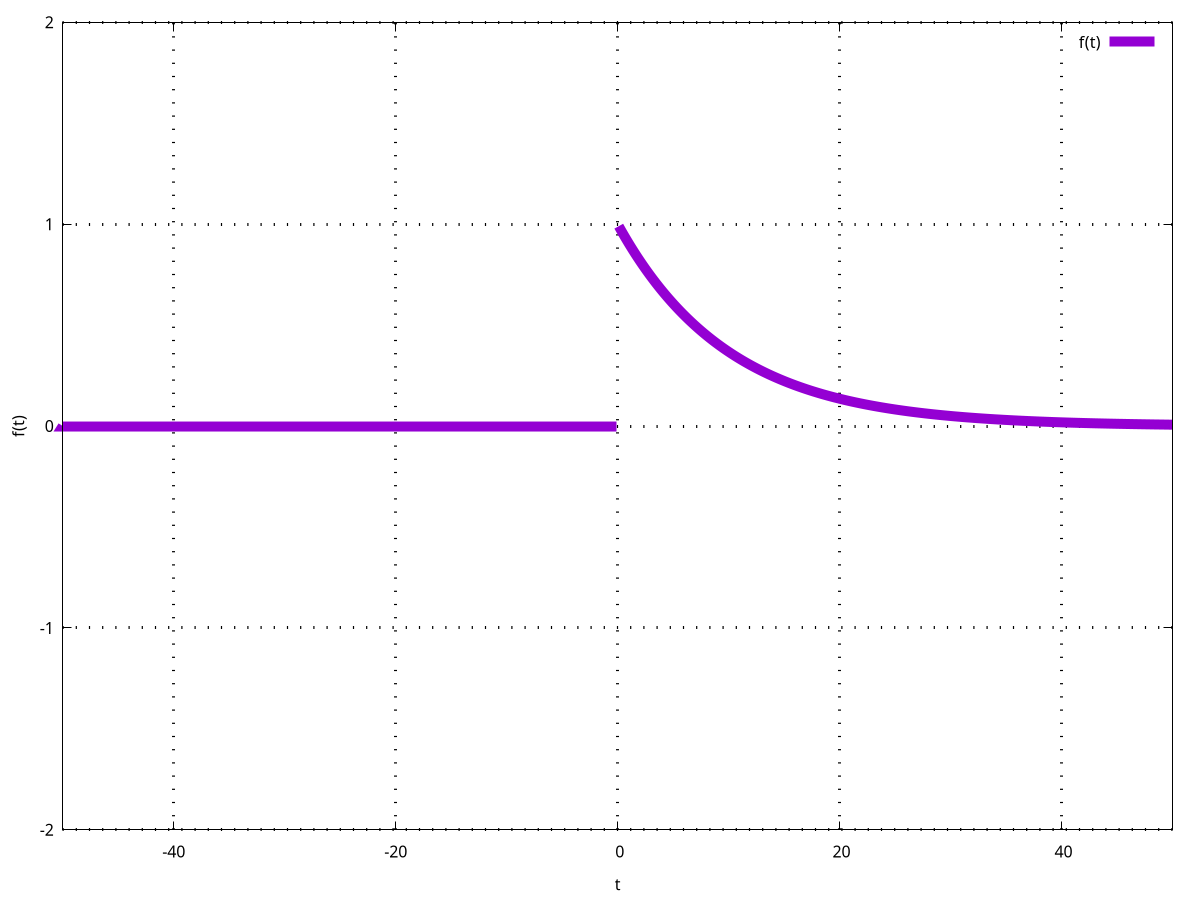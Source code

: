 set term postscript eps color blacktext "Helvetica" 24
#set terminal png
set output "grafico-2a-f1b.eps"
set xlabel 't'
set ylabel 'f(t)'
set xrange [-50:50]
set yrange [-2:2]
set dummy t
set sample 1001
set xtics 20
set ytics 1
set grid linewidth 3 

f(t) = (t == 0) \
         ? sqrt(-1) \
         : ((t < 0) \
           ? 0 \
           : (exp(-0.1*t)));

plot f(t) lw 10;
set output;
quit;
